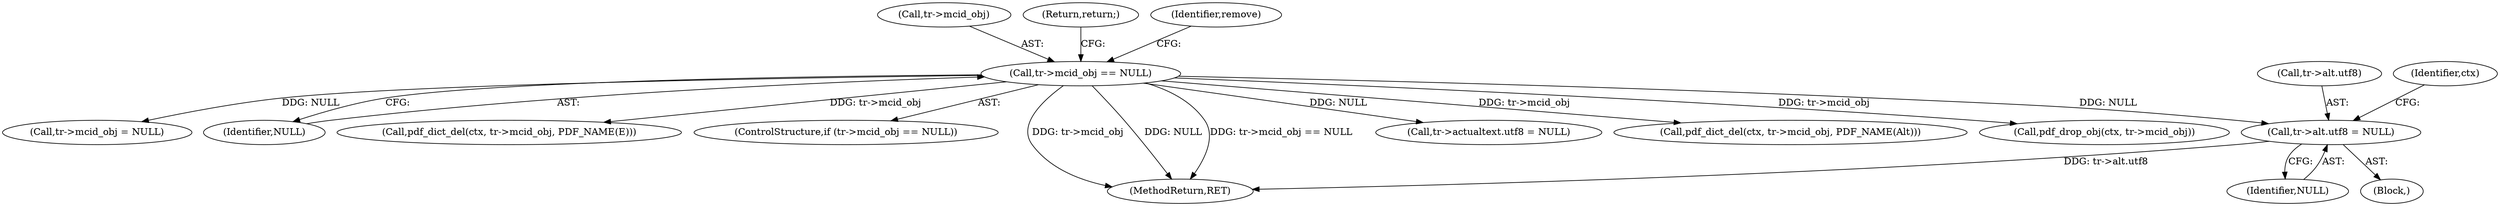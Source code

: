 digraph "0_ghostscript_97096297d409ec6f206298444ba00719607e8ba8@pointer" {
"1000215" [label="(Call,tr->alt.utf8 = NULL)"];
"1000116" [label="(Call,tr->mcid_obj == NULL)"];
"1000116" [label="(Call,tr->mcid_obj == NULL)"];
"1000117" [label="(Call,tr->mcid_obj)"];
"1000191" [label="(Call,pdf_dict_del(ctx, tr->mcid_obj, PDF_NAME(Alt)))"];
"1000216" [label="(Call,tr->alt.utf8)"];
"1000121" [label="(Return,return;)"];
"1000215" [label="(Call,tr->alt.utf8 = NULL)"];
"1000198" [label="(Call,pdf_drop_obj(ctx, tr->mcid_obj))"];
"1000221" [label="(Identifier,NULL)"];
"1000203" [label="(Call,tr->mcid_obj = NULL)"];
"1000223" [label="(Identifier,ctx)"];
"1000120" [label="(Identifier,NULL)"];
"1000125" [label="(Call,pdf_dict_del(ctx, tr->mcid_obj, PDF_NAME(E)))"];
"1000115" [label="(ControlStructure,if (tr->mcid_obj == NULL))"];
"1000181" [label="(Block,)"];
"1000237" [label="(MethodReturn,RET)"];
"1000229" [label="(Call,tr->actualtext.utf8 = NULL)"];
"1000123" [label="(Identifier,remove)"];
"1000215" -> "1000181"  [label="AST: "];
"1000215" -> "1000221"  [label="CFG: "];
"1000216" -> "1000215"  [label="AST: "];
"1000221" -> "1000215"  [label="AST: "];
"1000223" -> "1000215"  [label="CFG: "];
"1000215" -> "1000237"  [label="DDG: tr->alt.utf8"];
"1000116" -> "1000215"  [label="DDG: NULL"];
"1000116" -> "1000115"  [label="AST: "];
"1000116" -> "1000120"  [label="CFG: "];
"1000117" -> "1000116"  [label="AST: "];
"1000120" -> "1000116"  [label="AST: "];
"1000121" -> "1000116"  [label="CFG: "];
"1000123" -> "1000116"  [label="CFG: "];
"1000116" -> "1000237"  [label="DDG: tr->mcid_obj"];
"1000116" -> "1000237"  [label="DDG: NULL"];
"1000116" -> "1000237"  [label="DDG: tr->mcid_obj == NULL"];
"1000116" -> "1000125"  [label="DDG: tr->mcid_obj"];
"1000116" -> "1000191"  [label="DDG: tr->mcid_obj"];
"1000116" -> "1000198"  [label="DDG: tr->mcid_obj"];
"1000116" -> "1000203"  [label="DDG: NULL"];
"1000116" -> "1000229"  [label="DDG: NULL"];
}
